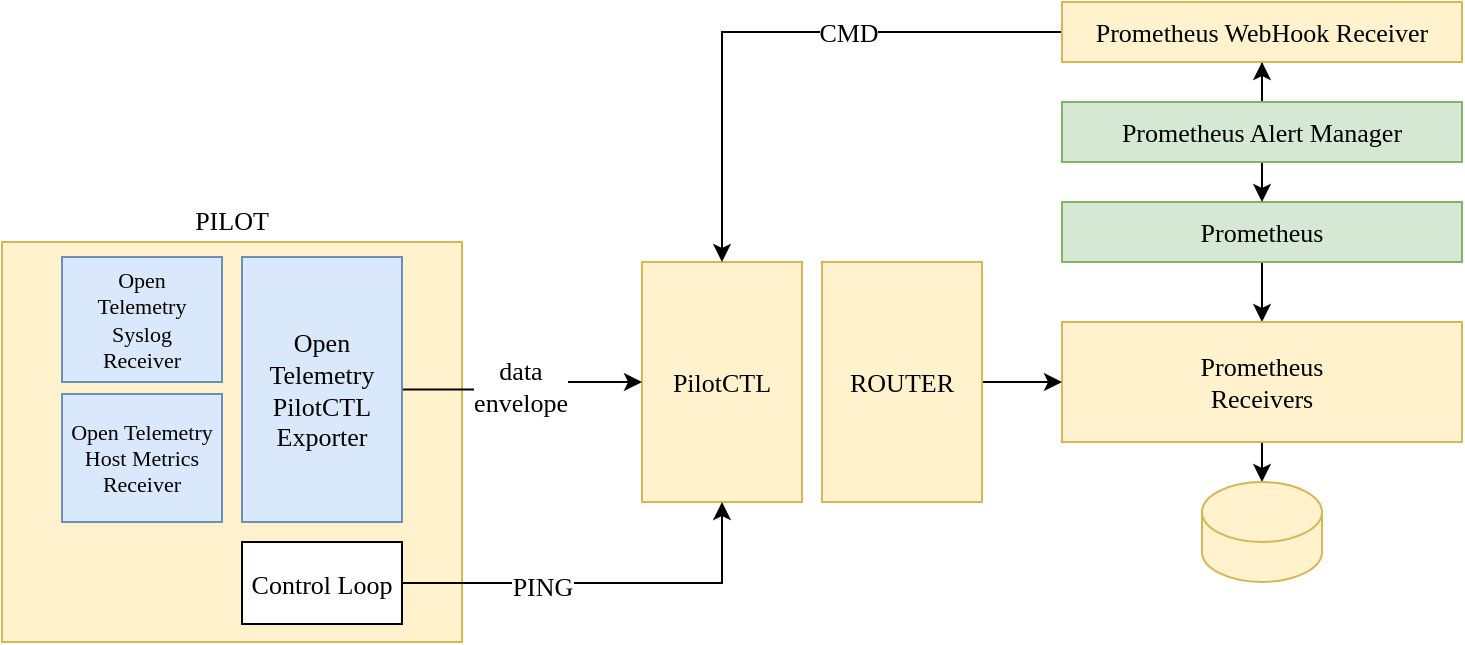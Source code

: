 <mxfile version="19.0.3" type="device"><diagram id="_mUTx1Qh6k1F5OyqRYpt" name="Page-1"><mxGraphModel dx="909" dy="524" grid="1" gridSize="10" guides="1" tooltips="1" connect="1" arrows="1" fold="1" page="1" pageScale="1" pageWidth="1169" pageHeight="827" math="0" shadow="0"><root><mxCell id="0"/><mxCell id="1" parent="0"/><mxCell id="XoOoSEFYXt-52EfQb45m-16" value="PILOT" style="rounded=0;whiteSpace=wrap;html=1;fontFamily=Comic Sans MS;fontSize=13;labelPosition=center;verticalLabelPosition=top;align=center;verticalAlign=bottom;fillColor=#fff2cc;strokeColor=#d6b656;" vertex="1" parent="1"><mxGeometry x="210" y="240" width="230" height="200" as="geometry"/></mxCell><mxCell id="XoOoSEFYXt-52EfQb45m-2" value="PilotCTL" style="rounded=0;whiteSpace=wrap;html=1;fontFamily=Comic Sans MS;fontSize=13;fillColor=#fff2cc;strokeColor=#d6b656;" vertex="1" parent="1"><mxGeometry x="530" y="250" width="80" height="120" as="geometry"/></mxCell><mxCell id="XoOoSEFYXt-52EfQb45m-5" value="Open&lt;br style=&quot;font-size: 11px;&quot;&gt;Telemetry&lt;br style=&quot;font-size: 11px;&quot;&gt;Syslog&lt;br style=&quot;font-size: 11px;&quot;&gt;Receiver" style="rounded=0;whiteSpace=wrap;html=1;fontFamily=Comic Sans MS;fontSize=11;fillColor=#dae8fc;strokeColor=#6c8ebf;" vertex="1" parent="1"><mxGeometry x="240.0" y="247.5" width="80" height="62.5" as="geometry"/></mxCell><mxCell id="XoOoSEFYXt-52EfQb45m-7" style="edgeStyle=orthogonalEdgeStyle;rounded=0;orthogonalLoop=1;jettySize=auto;html=1;exitX=1;exitY=0.5;exitDx=0;exitDy=0;entryX=0;entryY=0.5;entryDx=0;entryDy=0;fontFamily=Comic Sans MS;fontSize=13;" edge="1" parent="1" source="XoOoSEFYXt-52EfQb45m-6" target="XoOoSEFYXt-52EfQb45m-2"><mxGeometry relative="1" as="geometry"/></mxCell><mxCell id="XoOoSEFYXt-52EfQb45m-19" value="data&lt;br&gt;envelope" style="edgeLabel;html=1;align=center;verticalAlign=middle;resizable=0;points=[];fontFamily=Comic Sans MS;fontSize=13;" vertex="1" connectable="0" parent="XoOoSEFYXt-52EfQb45m-7"><mxGeometry x="0.004" y="1" relative="1" as="geometry"><mxPoint as="offset"/></mxGeometry></mxCell><mxCell id="XoOoSEFYXt-52EfQb45m-6" value="Open&lt;br&gt;Telemetry&lt;br&gt;PilotCTL&lt;br style=&quot;font-size: 13px;&quot;&gt;Exporter" style="rounded=0;whiteSpace=wrap;html=1;fontFamily=Comic Sans MS;fontSize=13;fillColor=#dae8fc;strokeColor=#6c8ebf;" vertex="1" parent="1"><mxGeometry x="330" y="247.5" width="80" height="132.5" as="geometry"/></mxCell><mxCell id="XoOoSEFYXt-52EfQb45m-22" style="edgeStyle=orthogonalEdgeStyle;rounded=0;orthogonalLoop=1;jettySize=auto;html=1;exitX=0.5;exitY=1;exitDx=0;exitDy=0;fontFamily=Comic Sans MS;fontSize=13;" edge="1" parent="1" source="XoOoSEFYXt-52EfQb45m-9" target="XoOoSEFYXt-52EfQb45m-10"><mxGeometry relative="1" as="geometry"/></mxCell><mxCell id="XoOoSEFYXt-52EfQb45m-9" value="Prometheus" style="rounded=0;whiteSpace=wrap;html=1;fontFamily=Comic Sans MS;fontSize=13;fillColor=#d5e8d4;strokeColor=#82b366;" vertex="1" parent="1"><mxGeometry x="740" y="220" width="200" height="30" as="geometry"/></mxCell><mxCell id="XoOoSEFYXt-52EfQb45m-24" style="edgeStyle=orthogonalEdgeStyle;rounded=0;orthogonalLoop=1;jettySize=auto;html=1;exitX=0.5;exitY=1;exitDx=0;exitDy=0;entryX=0.5;entryY=0;entryDx=0;entryDy=0;entryPerimeter=0;fontFamily=Comic Sans MS;fontSize=13;" edge="1" parent="1" source="XoOoSEFYXt-52EfQb45m-10" target="XoOoSEFYXt-52EfQb45m-23"><mxGeometry relative="1" as="geometry"/></mxCell><mxCell id="XoOoSEFYXt-52EfQb45m-10" value="Prometheus&lt;br style=&quot;font-size: 13px;&quot;&gt;Receivers" style="rounded=0;whiteSpace=wrap;html=1;fontFamily=Comic Sans MS;fontSize=13;fillColor=#fff2cc;strokeColor=#d6b656;" vertex="1" parent="1"><mxGeometry x="740" y="280" width="200" height="60" as="geometry"/></mxCell><mxCell id="XoOoSEFYXt-52EfQb45m-11" value="Open Telemetry&lt;br&gt;Host Metrics&lt;br style=&quot;font-size: 11px;&quot;&gt;Receiver" style="rounded=0;whiteSpace=wrap;html=1;fontFamily=Comic Sans MS;fontSize=11;fillColor=#dae8fc;strokeColor=#6c8ebf;" vertex="1" parent="1"><mxGeometry x="240.0" y="316" width="80" height="64" as="geometry"/></mxCell><mxCell id="XoOoSEFYXt-52EfQb45m-13" style="edgeStyle=orthogonalEdgeStyle;rounded=0;orthogonalLoop=1;jettySize=auto;html=1;exitX=1;exitY=0.5;exitDx=0;exitDy=0;entryX=0;entryY=0.5;entryDx=0;entryDy=0;fontFamily=Comic Sans MS;fontSize=13;" edge="1" parent="1" source="XoOoSEFYXt-52EfQb45m-12" target="XoOoSEFYXt-52EfQb45m-10"><mxGeometry relative="1" as="geometry"/></mxCell><mxCell id="XoOoSEFYXt-52EfQb45m-12" value="ROUTER" style="rounded=0;whiteSpace=wrap;html=1;fontFamily=Comic Sans MS;fontSize=13;fillColor=#fff2cc;strokeColor=#d6b656;" vertex="1" parent="1"><mxGeometry x="620" y="250" width="80" height="120" as="geometry"/></mxCell><mxCell id="XoOoSEFYXt-52EfQb45m-18" style="edgeStyle=orthogonalEdgeStyle;rounded=0;orthogonalLoop=1;jettySize=auto;html=1;exitX=1;exitY=0.5;exitDx=0;exitDy=0;entryX=0.5;entryY=1;entryDx=0;entryDy=0;fontFamily=Comic Sans MS;fontSize=13;" edge="1" parent="1" source="XoOoSEFYXt-52EfQb45m-17" target="XoOoSEFYXt-52EfQb45m-2"><mxGeometry relative="1" as="geometry"><mxPoint x="510" y="500" as="targetPoint"/></mxGeometry></mxCell><mxCell id="XoOoSEFYXt-52EfQb45m-20" value="PING" style="edgeLabel;html=1;align=center;verticalAlign=middle;resizable=0;points=[];fontFamily=Comic Sans MS;fontSize=13;" vertex="1" connectable="0" parent="XoOoSEFYXt-52EfQb45m-18"><mxGeometry x="-0.304" y="-1" relative="1" as="geometry"><mxPoint as="offset"/></mxGeometry></mxCell><mxCell id="XoOoSEFYXt-52EfQb45m-17" value="Control Loop" style="rounded=0;whiteSpace=wrap;html=1;fontFamily=Comic Sans MS;fontSize=13;" vertex="1" parent="1"><mxGeometry x="330" y="390" width="80" height="41" as="geometry"/></mxCell><mxCell id="XoOoSEFYXt-52EfQb45m-23" value="" style="shape=cylinder3;whiteSpace=wrap;html=1;boundedLbl=1;backgroundOutline=1;size=15;fontFamily=Comic Sans MS;fontSize=13;fillColor=#fff2cc;strokeColor=#d6b656;" vertex="1" parent="1"><mxGeometry x="810" y="360" width="60" height="50" as="geometry"/></mxCell><mxCell id="XoOoSEFYXt-52EfQb45m-26" style="edgeStyle=orthogonalEdgeStyle;rounded=0;orthogonalLoop=1;jettySize=auto;html=1;exitX=0.5;exitY=1;exitDx=0;exitDy=0;entryX=0.5;entryY=0;entryDx=0;entryDy=0;fontFamily=Comic Sans MS;fontSize=13;" edge="1" parent="1" source="XoOoSEFYXt-52EfQb45m-25" target="XoOoSEFYXt-52EfQb45m-9"><mxGeometry relative="1" as="geometry"/></mxCell><mxCell id="XoOoSEFYXt-52EfQb45m-28" style="edgeStyle=orthogonalEdgeStyle;rounded=0;orthogonalLoop=1;jettySize=auto;html=1;exitX=0.5;exitY=0;exitDx=0;exitDy=0;fontFamily=Comic Sans MS;fontSize=13;" edge="1" parent="1" source="XoOoSEFYXt-52EfQb45m-25" target="XoOoSEFYXt-52EfQb45m-27"><mxGeometry relative="1" as="geometry"/></mxCell><mxCell id="XoOoSEFYXt-52EfQb45m-25" value="Prometheus Alert Manager" style="rounded=0;whiteSpace=wrap;html=1;fontFamily=Comic Sans MS;fontSize=13;fillColor=#d5e8d4;strokeColor=#82b366;" vertex="1" parent="1"><mxGeometry x="740" y="170" width="200" height="30" as="geometry"/></mxCell><mxCell id="XoOoSEFYXt-52EfQb45m-29" style="edgeStyle=orthogonalEdgeStyle;rounded=0;orthogonalLoop=1;jettySize=auto;html=1;exitX=0;exitY=0.5;exitDx=0;exitDy=0;entryX=0.5;entryY=0;entryDx=0;entryDy=0;fontFamily=Comic Sans MS;fontSize=13;" edge="1" parent="1" source="XoOoSEFYXt-52EfQb45m-27" target="XoOoSEFYXt-52EfQb45m-2"><mxGeometry relative="1" as="geometry"/></mxCell><mxCell id="XoOoSEFYXt-52EfQb45m-30" value="CMD" style="edgeLabel;html=1;align=center;verticalAlign=middle;resizable=0;points=[];fontFamily=Comic Sans MS;fontSize=13;" vertex="1" connectable="0" parent="XoOoSEFYXt-52EfQb45m-29"><mxGeometry x="-0.25" relative="1" as="geometry"><mxPoint as="offset"/></mxGeometry></mxCell><mxCell id="XoOoSEFYXt-52EfQb45m-27" value="Prometheus WebHook Receiver" style="rounded=0;whiteSpace=wrap;html=1;fontFamily=Comic Sans MS;fontSize=13;fillColor=#fff2cc;strokeColor=#d6b656;" vertex="1" parent="1"><mxGeometry x="740" y="120" width="200" height="30" as="geometry"/></mxCell></root></mxGraphModel></diagram></mxfile>